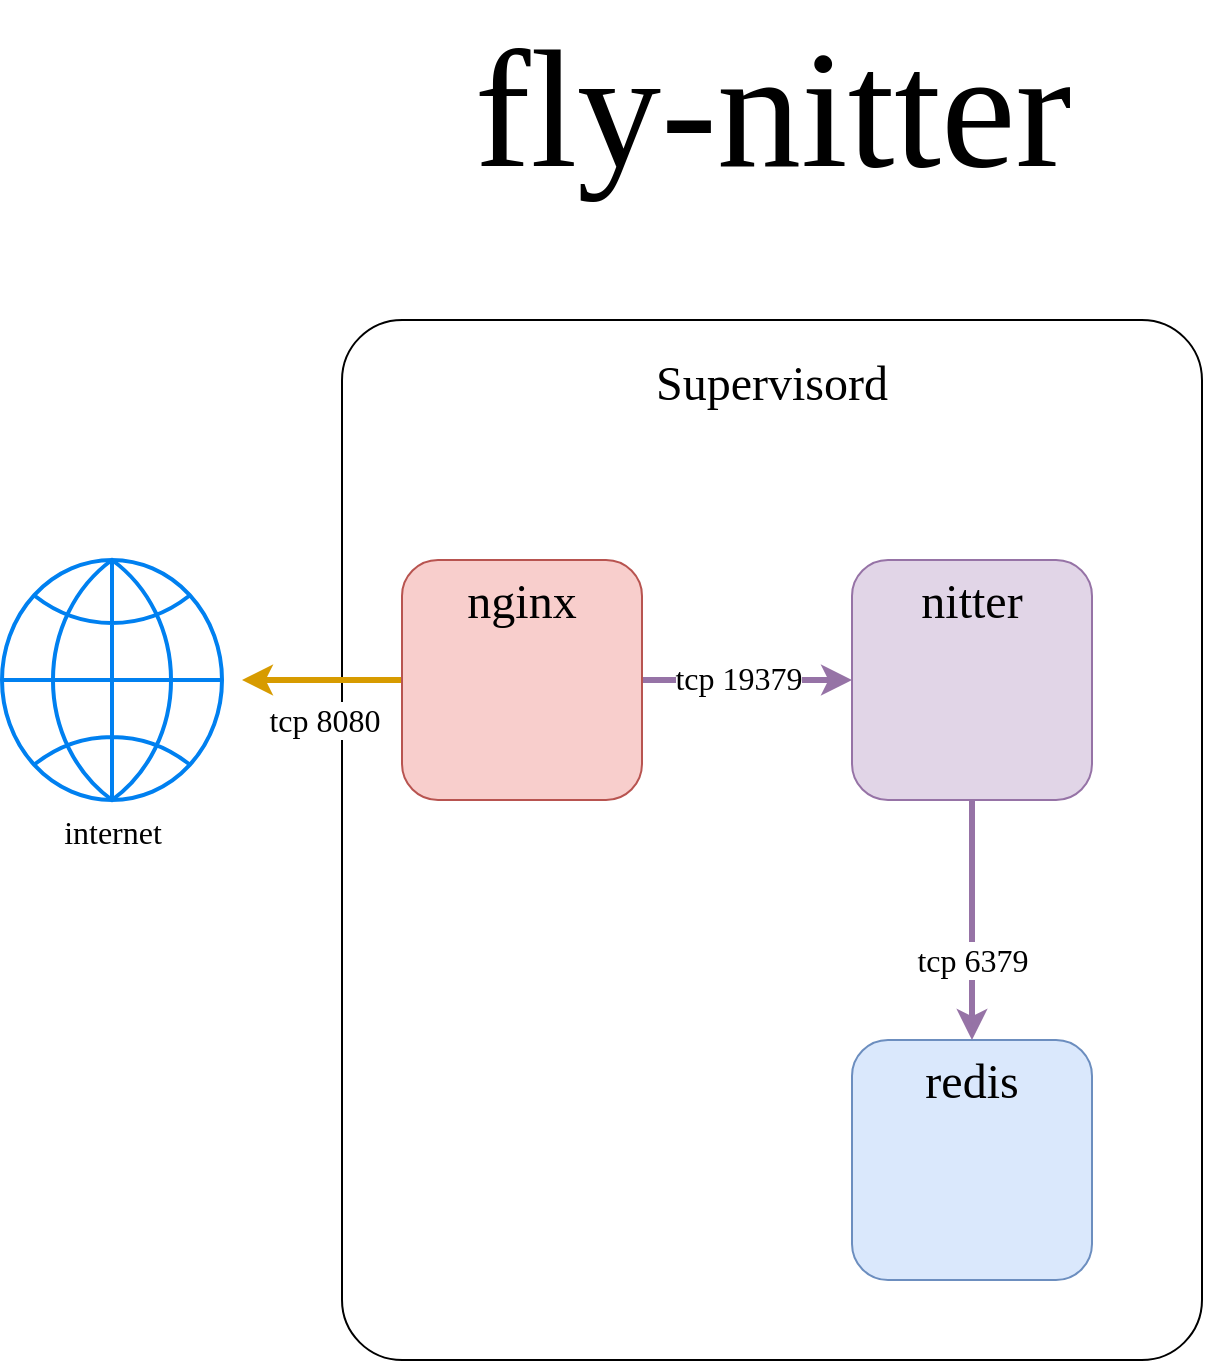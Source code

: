 <mxfile version="20.7.4" type="device"><diagram id="QMFr56P4FYYTNhJbCBP9" name="Page-1"><mxGraphModel dx="446" dy="301" grid="1" gridSize="10" guides="1" tooltips="1" connect="1" arrows="1" fold="1" page="0" pageScale="1" pageWidth="850" pageHeight="1100" math="0" shadow="0"><root><mxCell id="0"/><mxCell id="1" parent="0"/><mxCell id="wqgdyJIDRDlVkoxowerl-1" value="fly-nitter" style="text;html=1;align=center;verticalAlign=middle;resizable=0;points=[];autosize=1;strokeColor=none;fillColor=none;fontFamily=DM Sans;fontSource=https%3A%2F%2Ffonts.googleapis.com%2Fcss%3Ffamily%3DDM%2BSans;fontSize=84;" vertex="1" parent="1"><mxGeometry x="240" y="40" width="370" height="110" as="geometry"/></mxCell><mxCell id="wqgdyJIDRDlVkoxowerl-3" value="&lt;p style=&quot;line-height: 10%; font-size: 24px;&quot;&gt;Supervisord&lt;/p&gt;" style="rounded=1;whiteSpace=wrap;html=1;fontSize=24;fontFamily=DM Sans;fontSource=https%3A%2F%2Ffonts.googleapis.com%2Fcss%3Ffamily%3DDM%2BSans;verticalAlign=top;labelBackgroundColor=none;fillColor=none;arcSize=7;" vertex="1" parent="1"><mxGeometry x="210" y="200" width="430" height="520" as="geometry"/></mxCell><mxCell id="wqgdyJIDRDlVkoxowerl-12" style="edgeStyle=orthogonalEdgeStyle;rounded=0;orthogonalLoop=1;jettySize=auto;html=1;entryX=0;entryY=0.5;entryDx=0;entryDy=0;strokeWidth=3;fontFamily=DM Sans;fontSource=https%3A%2F%2Ffonts.googleapis.com%2Fcss%3Ffamily%3DDM%2BSans;fontSize=16;fillColor=#e1d5e7;strokeColor=#9673a6;" edge="1" parent="1" source="wqgdyJIDRDlVkoxowerl-5" target="wqgdyJIDRDlVkoxowerl-7"><mxGeometry relative="1" as="geometry"/></mxCell><mxCell id="wqgdyJIDRDlVkoxowerl-13" value="tcp 19379" style="edgeLabel;html=1;align=center;verticalAlign=middle;resizable=0;points=[];fontSize=16;fontFamily=DM Sans;" vertex="1" connectable="0" parent="wqgdyJIDRDlVkoxowerl-12"><mxGeometry x="-0.086" y="1" relative="1" as="geometry"><mxPoint as="offset"/></mxGeometry></mxCell><mxCell id="wqgdyJIDRDlVkoxowerl-14" style="edgeStyle=orthogonalEdgeStyle;rounded=0;orthogonalLoop=1;jettySize=auto;html=1;strokeWidth=3;fontFamily=DM Sans;fontSource=https%3A%2F%2Ffonts.googleapis.com%2Fcss%3Ffamily%3DDM%2BSans;fontSize=16;fillColor=#ffe6cc;strokeColor=#d79b00;" edge="1" parent="1" source="wqgdyJIDRDlVkoxowerl-5"><mxGeometry relative="1" as="geometry"><mxPoint x="160" y="380" as="targetPoint"/></mxGeometry></mxCell><mxCell id="wqgdyJIDRDlVkoxowerl-17" value="tcp 8080" style="edgeLabel;html=1;align=center;verticalAlign=middle;resizable=0;points=[];fontSize=16;fontFamily=DM Sans;" vertex="1" connectable="0" parent="wqgdyJIDRDlVkoxowerl-14"><mxGeometry x="-0.029" y="1" relative="1" as="geometry"><mxPoint y="19" as="offset"/></mxGeometry></mxCell><mxCell id="wqgdyJIDRDlVkoxowerl-5" value="nginx" style="rounded=1;whiteSpace=wrap;html=1;labelBackgroundColor=none;fontFamily=DM Sans;fontSource=https%3A%2F%2Ffonts.googleapis.com%2Fcss%3Ffamily%3DDM%2BSans;fontSize=24;fillColor=#f8cecc;strokeColor=#b85450;verticalAlign=top;" vertex="1" parent="1"><mxGeometry x="240" y="320" width="120" height="120" as="geometry"/></mxCell><mxCell id="wqgdyJIDRDlVkoxowerl-6" value="redis" style="rounded=1;whiteSpace=wrap;html=1;labelBackgroundColor=none;fontFamily=DM Sans;fontSource=https%3A%2F%2Ffonts.googleapis.com%2Fcss%3Ffamily%3DDM%2BSans;fontSize=24;fillColor=#dae8fc;strokeColor=#6c8ebf;verticalAlign=top;" vertex="1" parent="1"><mxGeometry x="465" y="560" width="120" height="120" as="geometry"/></mxCell><mxCell id="wqgdyJIDRDlVkoxowerl-8" style="edgeStyle=orthogonalEdgeStyle;rounded=0;orthogonalLoop=1;jettySize=auto;html=1;entryX=0.5;entryY=0;entryDx=0;entryDy=0;fontFamily=DM Sans;fontSource=https%3A%2F%2Ffonts.googleapis.com%2Fcss%3Ffamily%3DDM%2BSans;fontSize=24;strokeWidth=3;fillColor=#e1d5e7;strokeColor=#9673a6;" edge="1" parent="1" source="wqgdyJIDRDlVkoxowerl-7" target="wqgdyJIDRDlVkoxowerl-6"><mxGeometry relative="1" as="geometry"/></mxCell><mxCell id="wqgdyJIDRDlVkoxowerl-10" value="tcp 6379" style="edgeLabel;html=1;align=center;verticalAlign=middle;resizable=0;points=[];fontSize=16;fontFamily=DM Sans;" vertex="1" connectable="0" parent="wqgdyJIDRDlVkoxowerl-8"><mxGeometry x="-0.05" y="1" relative="1" as="geometry"><mxPoint x="-1" y="23" as="offset"/></mxGeometry></mxCell><mxCell id="wqgdyJIDRDlVkoxowerl-7" value="nitter" style="rounded=1;whiteSpace=wrap;html=1;labelBackgroundColor=none;fontFamily=DM Sans;fontSource=https%3A%2F%2Ffonts.googleapis.com%2Fcss%3Ffamily%3DDM%2BSans;fontSize=24;fillColor=#e1d5e7;strokeColor=#9673a6;verticalAlign=top;" vertex="1" parent="1"><mxGeometry x="465" y="320" width="120" height="120" as="geometry"/></mxCell><mxCell id="wqgdyJIDRDlVkoxowerl-16" value="internet" style="html=1;verticalLabelPosition=bottom;align=center;labelBackgroundColor=#ffffff;verticalAlign=top;strokeWidth=2;strokeColor=#0080F0;shadow=0;dashed=0;shape=mxgraph.ios7.icons.globe;fontFamily=DM Sans;fontSource=https%3A%2F%2Ffonts.googleapis.com%2Fcss%3Ffamily%3DDM%2BSans;fontSize=16;fillColor=none;" vertex="1" parent="1"><mxGeometry x="40" y="320" width="110" height="120" as="geometry"/></mxCell></root></mxGraphModel></diagram></mxfile>